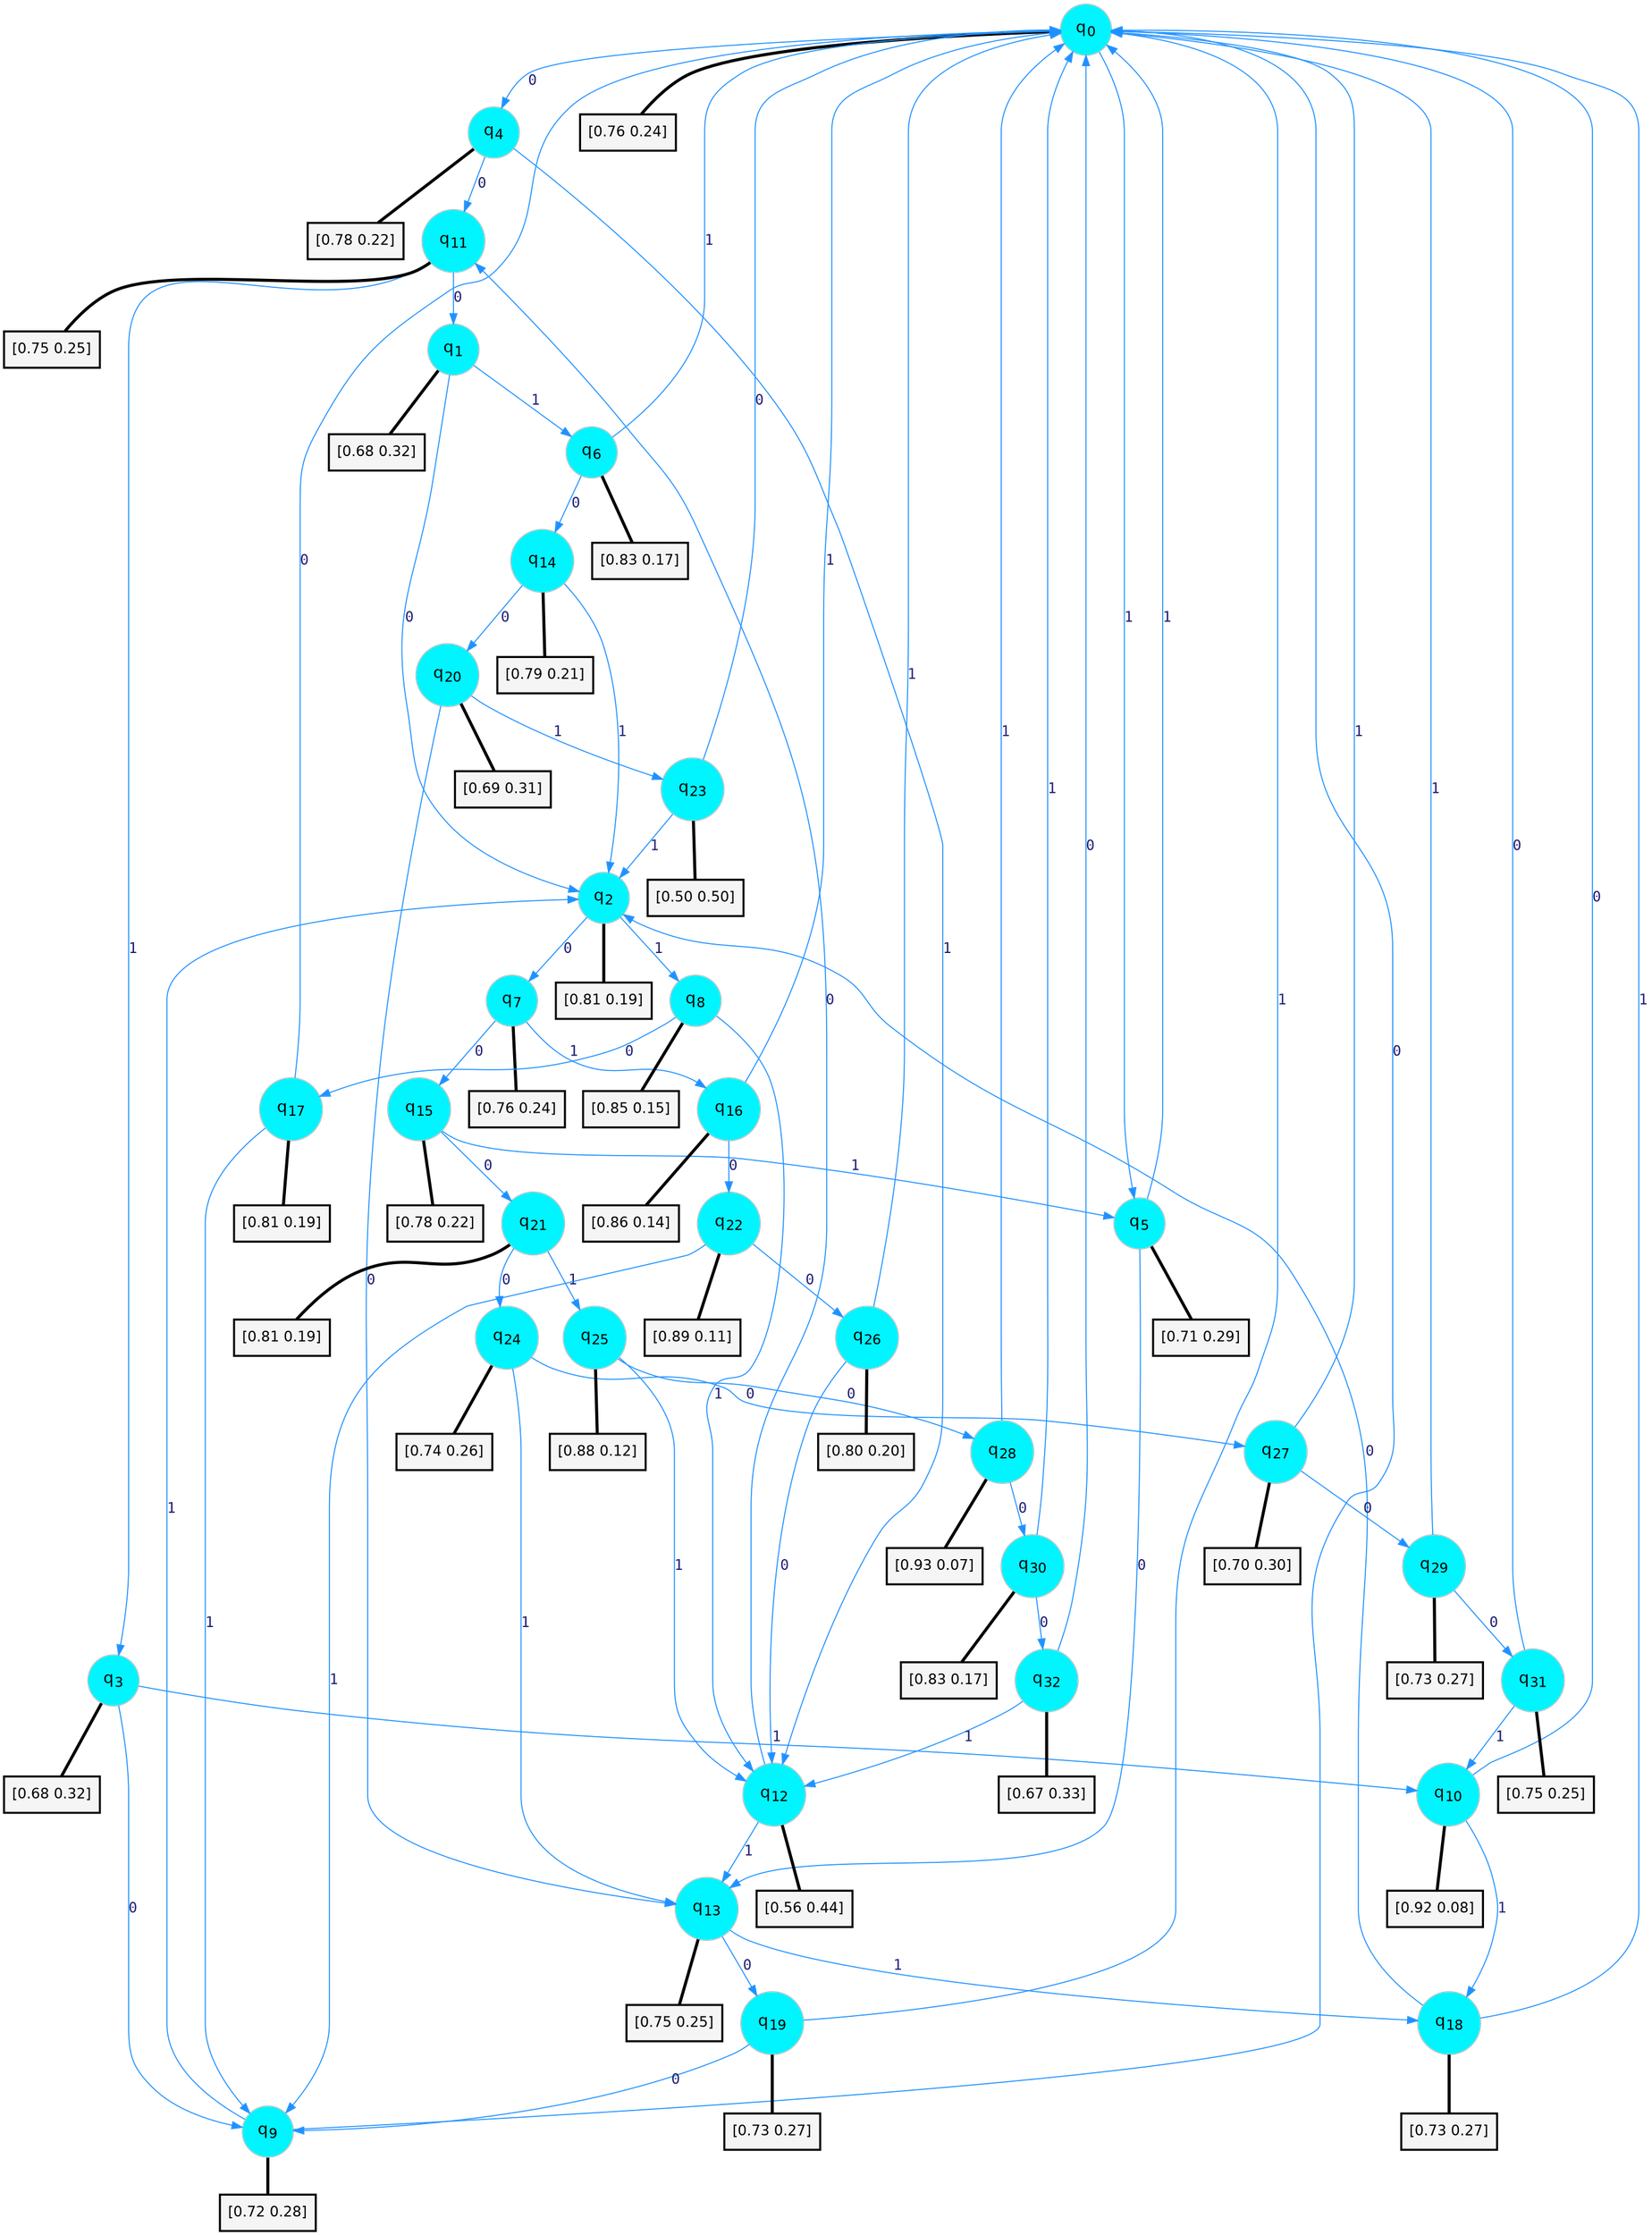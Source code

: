 digraph G {
graph [
bgcolor=transparent, dpi=300, rankdir=TD, size="40,25"];
node [
color=gray, fillcolor=turquoise1, fontcolor=black, fontname=Helvetica, fontsize=16, fontweight=bold, shape=circle, style=filled];
edge [
arrowsize=1, color=dodgerblue1, fontcolor=midnightblue, fontname=courier, fontweight=bold, penwidth=1, style=solid, weight=20];
0[label=<q<SUB>0</SUB>>];
1[label=<q<SUB>1</SUB>>];
2[label=<q<SUB>2</SUB>>];
3[label=<q<SUB>3</SUB>>];
4[label=<q<SUB>4</SUB>>];
5[label=<q<SUB>5</SUB>>];
6[label=<q<SUB>6</SUB>>];
7[label=<q<SUB>7</SUB>>];
8[label=<q<SUB>8</SUB>>];
9[label=<q<SUB>9</SUB>>];
10[label=<q<SUB>10</SUB>>];
11[label=<q<SUB>11</SUB>>];
12[label=<q<SUB>12</SUB>>];
13[label=<q<SUB>13</SUB>>];
14[label=<q<SUB>14</SUB>>];
15[label=<q<SUB>15</SUB>>];
16[label=<q<SUB>16</SUB>>];
17[label=<q<SUB>17</SUB>>];
18[label=<q<SUB>18</SUB>>];
19[label=<q<SUB>19</SUB>>];
20[label=<q<SUB>20</SUB>>];
21[label=<q<SUB>21</SUB>>];
22[label=<q<SUB>22</SUB>>];
23[label=<q<SUB>23</SUB>>];
24[label=<q<SUB>24</SUB>>];
25[label=<q<SUB>25</SUB>>];
26[label=<q<SUB>26</SUB>>];
27[label=<q<SUB>27</SUB>>];
28[label=<q<SUB>28</SUB>>];
29[label=<q<SUB>29</SUB>>];
30[label=<q<SUB>30</SUB>>];
31[label=<q<SUB>31</SUB>>];
32[label=<q<SUB>32</SUB>>];
33[label="[0.76 0.24]", shape=box,fontcolor=black, fontname=Helvetica, fontsize=14, penwidth=2, fillcolor=whitesmoke,color=black];
34[label="[0.68 0.32]", shape=box,fontcolor=black, fontname=Helvetica, fontsize=14, penwidth=2, fillcolor=whitesmoke,color=black];
35[label="[0.81 0.19]", shape=box,fontcolor=black, fontname=Helvetica, fontsize=14, penwidth=2, fillcolor=whitesmoke,color=black];
36[label="[0.68 0.32]", shape=box,fontcolor=black, fontname=Helvetica, fontsize=14, penwidth=2, fillcolor=whitesmoke,color=black];
37[label="[0.78 0.22]", shape=box,fontcolor=black, fontname=Helvetica, fontsize=14, penwidth=2, fillcolor=whitesmoke,color=black];
38[label="[0.71 0.29]", shape=box,fontcolor=black, fontname=Helvetica, fontsize=14, penwidth=2, fillcolor=whitesmoke,color=black];
39[label="[0.83 0.17]", shape=box,fontcolor=black, fontname=Helvetica, fontsize=14, penwidth=2, fillcolor=whitesmoke,color=black];
40[label="[0.76 0.24]", shape=box,fontcolor=black, fontname=Helvetica, fontsize=14, penwidth=2, fillcolor=whitesmoke,color=black];
41[label="[0.85 0.15]", shape=box,fontcolor=black, fontname=Helvetica, fontsize=14, penwidth=2, fillcolor=whitesmoke,color=black];
42[label="[0.72 0.28]", shape=box,fontcolor=black, fontname=Helvetica, fontsize=14, penwidth=2, fillcolor=whitesmoke,color=black];
43[label="[0.92 0.08]", shape=box,fontcolor=black, fontname=Helvetica, fontsize=14, penwidth=2, fillcolor=whitesmoke,color=black];
44[label="[0.75 0.25]", shape=box,fontcolor=black, fontname=Helvetica, fontsize=14, penwidth=2, fillcolor=whitesmoke,color=black];
45[label="[0.56 0.44]", shape=box,fontcolor=black, fontname=Helvetica, fontsize=14, penwidth=2, fillcolor=whitesmoke,color=black];
46[label="[0.75 0.25]", shape=box,fontcolor=black, fontname=Helvetica, fontsize=14, penwidth=2, fillcolor=whitesmoke,color=black];
47[label="[0.79 0.21]", shape=box,fontcolor=black, fontname=Helvetica, fontsize=14, penwidth=2, fillcolor=whitesmoke,color=black];
48[label="[0.78 0.22]", shape=box,fontcolor=black, fontname=Helvetica, fontsize=14, penwidth=2, fillcolor=whitesmoke,color=black];
49[label="[0.86 0.14]", shape=box,fontcolor=black, fontname=Helvetica, fontsize=14, penwidth=2, fillcolor=whitesmoke,color=black];
50[label="[0.81 0.19]", shape=box,fontcolor=black, fontname=Helvetica, fontsize=14, penwidth=2, fillcolor=whitesmoke,color=black];
51[label="[0.73 0.27]", shape=box,fontcolor=black, fontname=Helvetica, fontsize=14, penwidth=2, fillcolor=whitesmoke,color=black];
52[label="[0.73 0.27]", shape=box,fontcolor=black, fontname=Helvetica, fontsize=14, penwidth=2, fillcolor=whitesmoke,color=black];
53[label="[0.69 0.31]", shape=box,fontcolor=black, fontname=Helvetica, fontsize=14, penwidth=2, fillcolor=whitesmoke,color=black];
54[label="[0.81 0.19]", shape=box,fontcolor=black, fontname=Helvetica, fontsize=14, penwidth=2, fillcolor=whitesmoke,color=black];
55[label="[0.89 0.11]", shape=box,fontcolor=black, fontname=Helvetica, fontsize=14, penwidth=2, fillcolor=whitesmoke,color=black];
56[label="[0.50 0.50]", shape=box,fontcolor=black, fontname=Helvetica, fontsize=14, penwidth=2, fillcolor=whitesmoke,color=black];
57[label="[0.74 0.26]", shape=box,fontcolor=black, fontname=Helvetica, fontsize=14, penwidth=2, fillcolor=whitesmoke,color=black];
58[label="[0.88 0.12]", shape=box,fontcolor=black, fontname=Helvetica, fontsize=14, penwidth=2, fillcolor=whitesmoke,color=black];
59[label="[0.80 0.20]", shape=box,fontcolor=black, fontname=Helvetica, fontsize=14, penwidth=2, fillcolor=whitesmoke,color=black];
60[label="[0.70 0.30]", shape=box,fontcolor=black, fontname=Helvetica, fontsize=14, penwidth=2, fillcolor=whitesmoke,color=black];
61[label="[0.93 0.07]", shape=box,fontcolor=black, fontname=Helvetica, fontsize=14, penwidth=2, fillcolor=whitesmoke,color=black];
62[label="[0.73 0.27]", shape=box,fontcolor=black, fontname=Helvetica, fontsize=14, penwidth=2, fillcolor=whitesmoke,color=black];
63[label="[0.83 0.17]", shape=box,fontcolor=black, fontname=Helvetica, fontsize=14, penwidth=2, fillcolor=whitesmoke,color=black];
64[label="[0.75 0.25]", shape=box,fontcolor=black, fontname=Helvetica, fontsize=14, penwidth=2, fillcolor=whitesmoke,color=black];
65[label="[0.67 0.33]", shape=box,fontcolor=black, fontname=Helvetica, fontsize=14, penwidth=2, fillcolor=whitesmoke,color=black];
0->4 [label=0];
0->5 [label=1];
0->33 [arrowhead=none, penwidth=3,color=black];
1->2 [label=0];
1->6 [label=1];
1->34 [arrowhead=none, penwidth=3,color=black];
2->7 [label=0];
2->8 [label=1];
2->35 [arrowhead=none, penwidth=3,color=black];
3->9 [label=0];
3->10 [label=1];
3->36 [arrowhead=none, penwidth=3,color=black];
4->11 [label=0];
4->12 [label=1];
4->37 [arrowhead=none, penwidth=3,color=black];
5->13 [label=0];
5->0 [label=1];
5->38 [arrowhead=none, penwidth=3,color=black];
6->14 [label=0];
6->0 [label=1];
6->39 [arrowhead=none, penwidth=3,color=black];
7->15 [label=0];
7->16 [label=1];
7->40 [arrowhead=none, penwidth=3,color=black];
8->17 [label=0];
8->12 [label=1];
8->41 [arrowhead=none, penwidth=3,color=black];
9->0 [label=0];
9->2 [label=1];
9->42 [arrowhead=none, penwidth=3,color=black];
10->0 [label=0];
10->18 [label=1];
10->43 [arrowhead=none, penwidth=3,color=black];
11->1 [label=0];
11->3 [label=1];
11->44 [arrowhead=none, penwidth=3,color=black];
12->11 [label=0];
12->13 [label=1];
12->45 [arrowhead=none, penwidth=3,color=black];
13->19 [label=0];
13->18 [label=1];
13->46 [arrowhead=none, penwidth=3,color=black];
14->20 [label=0];
14->2 [label=1];
14->47 [arrowhead=none, penwidth=3,color=black];
15->21 [label=0];
15->5 [label=1];
15->48 [arrowhead=none, penwidth=3,color=black];
16->22 [label=0];
16->0 [label=1];
16->49 [arrowhead=none, penwidth=3,color=black];
17->0 [label=0];
17->9 [label=1];
17->50 [arrowhead=none, penwidth=3,color=black];
18->2 [label=0];
18->0 [label=1];
18->51 [arrowhead=none, penwidth=3,color=black];
19->9 [label=0];
19->0 [label=1];
19->52 [arrowhead=none, penwidth=3,color=black];
20->13 [label=0];
20->23 [label=1];
20->53 [arrowhead=none, penwidth=3,color=black];
21->24 [label=0];
21->25 [label=1];
21->54 [arrowhead=none, penwidth=3,color=black];
22->26 [label=0];
22->9 [label=1];
22->55 [arrowhead=none, penwidth=3,color=black];
23->0 [label=0];
23->2 [label=1];
23->56 [arrowhead=none, penwidth=3,color=black];
24->27 [label=0];
24->13 [label=1];
24->57 [arrowhead=none, penwidth=3,color=black];
25->28 [label=0];
25->12 [label=1];
25->58 [arrowhead=none, penwidth=3,color=black];
26->12 [label=0];
26->0 [label=1];
26->59 [arrowhead=none, penwidth=3,color=black];
27->29 [label=0];
27->0 [label=1];
27->60 [arrowhead=none, penwidth=3,color=black];
28->30 [label=0];
28->0 [label=1];
28->61 [arrowhead=none, penwidth=3,color=black];
29->31 [label=0];
29->0 [label=1];
29->62 [arrowhead=none, penwidth=3,color=black];
30->32 [label=0];
30->0 [label=1];
30->63 [arrowhead=none, penwidth=3,color=black];
31->0 [label=0];
31->10 [label=1];
31->64 [arrowhead=none, penwidth=3,color=black];
32->0 [label=0];
32->12 [label=1];
32->65 [arrowhead=none, penwidth=3,color=black];
}

